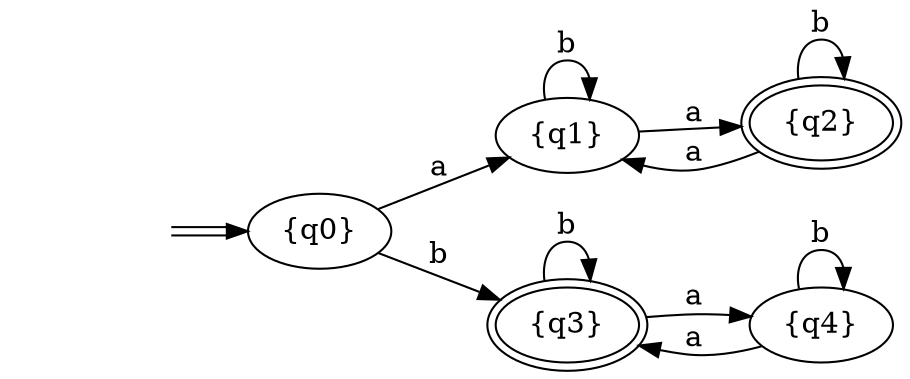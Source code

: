 digraph Automaton { 
  rankdir = LR
  0 [label="{q0}"];  1 [label="{q1}"];  2 [label="{q3}",peripheries=2];  3 [label="{q4}"];  4 [label="{q2}",peripheries=2];  start0 [style=invis]
  start0 -> 0[color="black:white:black"]
  0 -> 1 [label = "a" ]
  0 -> 2 [label = "b" ]
  1 -> 4 [label = "a" ]
  1 -> 1 [label = "b" ]
  2 -> 3 [label = "a" ]
  2 -> 2 [label = "b" ]
  3 -> 2 [label = "a" ]
  3 -> 3 [label = "b" ]
  4 -> 1 [label = "a" ]
  4 -> 4 [label = "b" ]
}


